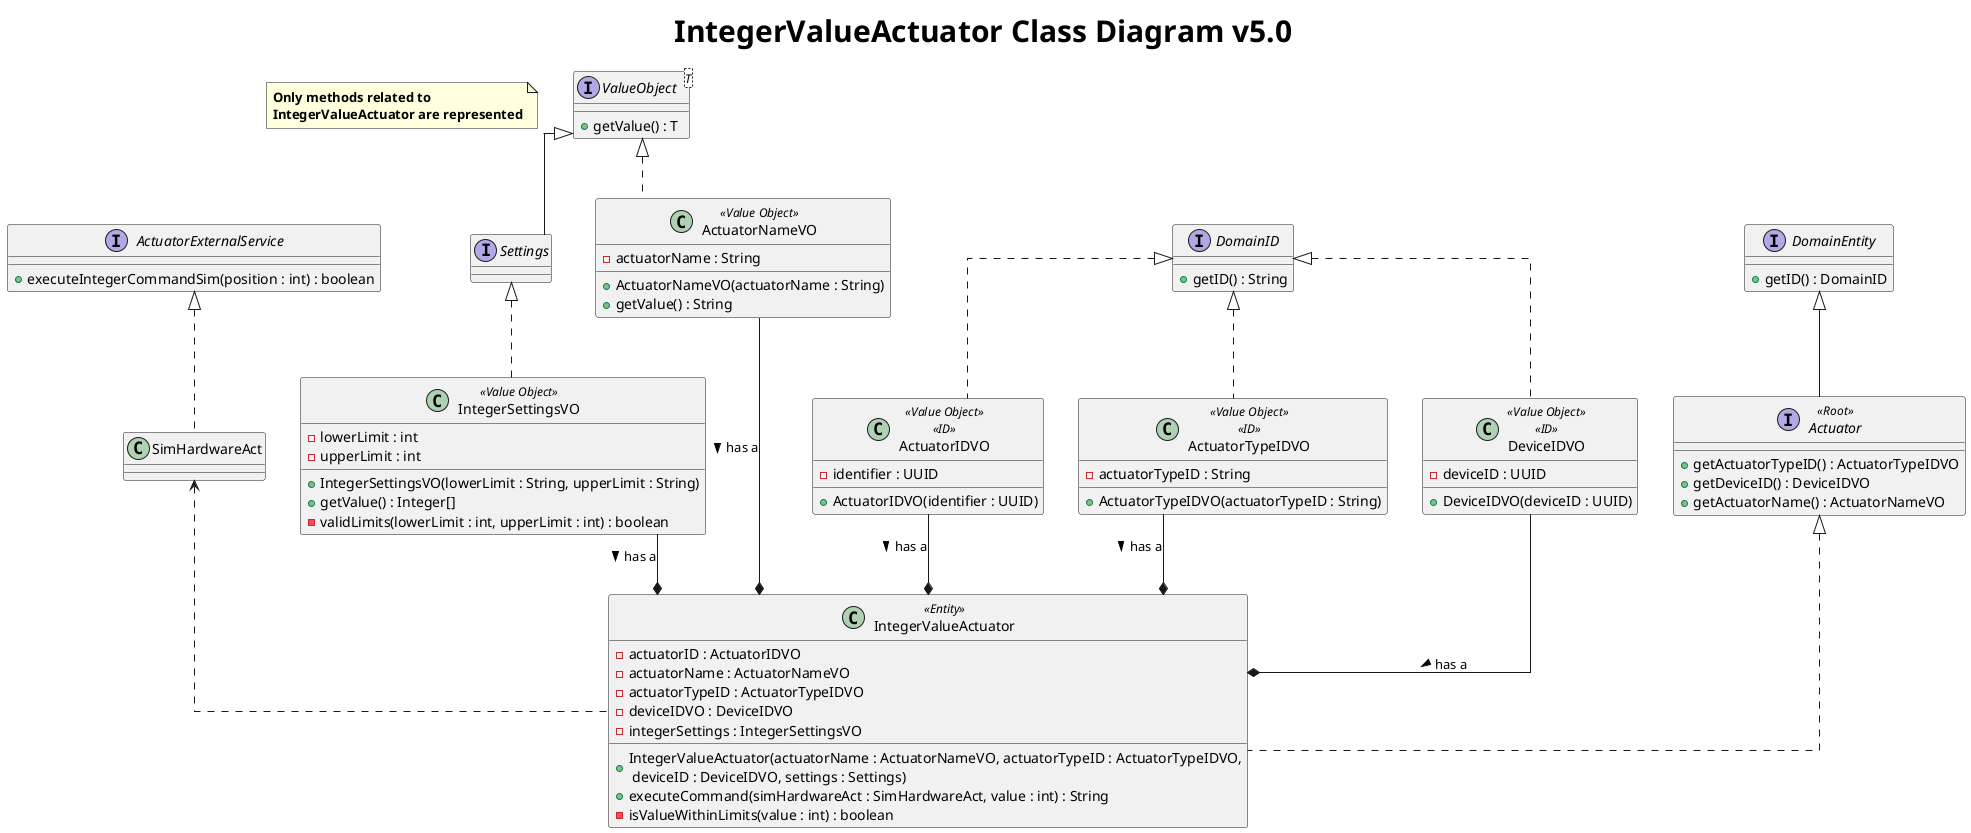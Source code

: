 @startuml
title <size: 30> IntegerValueActuator Class Diagram v5.0

note "<b>Only methods related to\n<b>IntegerValueActuator are represented" as 1

skinparam linetype ortho

interface Actuator <<Root>>{
    + getActuatorTypeID() : ActuatorTypeIDVO
    + getDeviceID() : DeviceIDVO
    + getActuatorName() : ActuatorNameVO
}

interface DomainEntity{
    + getID() : DomainID
}

interface DomainID{
    + getID() : String
}

interface ValueObject<T> {
    + getValue() : T
}

interface ActuatorExternalService{
    + executeIntegerCommandSim(position : int) : boolean
}

interface Settings{
}

class IntegerValueActuator <<Entity>>{
    - actuatorID : ActuatorIDVO
    - actuatorName : ActuatorNameVO
    - actuatorTypeID : ActuatorTypeIDVO
    - deviceIDVO : DeviceIDVO
    - integerSettings : IntegerSettingsVO

    + IntegerValueActuator(actuatorName : ActuatorNameVO, actuatorTypeID : ActuatorTypeIDVO,\n deviceID : DeviceIDVO, settings : Settings)
    + executeCommand(simHardwareAct : SimHardwareAct, value : int) : String
    - isValueWithinLimits(value : int) : boolean
}


class SimHardwareAct {
}

class ActuatorNameVO <<Value Object>>{
    - actuatorName : String
    + ActuatorNameVO(actuatorName : String)
    + getValue() : String
}

class ActuatorIDVO <<Value Object>><<ID>>{
    - identifier : UUID
    + ActuatorIDVO(identifier : UUID)
}

class ActuatorTypeIDVO <<Value Object>><<ID>>{
    - actuatorTypeID : String
    + ActuatorTypeIDVO(actuatorTypeID : String)
}

class DeviceIDVO <<Value Object>><<ID>>{
    - deviceID : UUID
    + DeviceIDVO(deviceID : UUID)
}

class IntegerSettingsVO <<Value Object>>{
    - lowerLimit : int
    - upperLimit : int

    + IntegerSettingsVO(lowerLimit : String, upperLimit : String)
    + getValue() : Integer[]
    - validLimits(lowerLimit : int, upperLimit : int) : boolean
}


DomainEntity <|-- Actuator
Actuator <|.. IntegerValueActuator
SimHardwareAct <.. IntegerValueActuator
ActuatorExternalService <|.. SimHardwareAct
ActuatorNameVO --* IntegerValueActuator : has a >
ActuatorIDVO --* IntegerValueActuator : has a >
ActuatorTypeIDVO --* IntegerValueActuator : has a >
DeviceIDVO --* IntegerValueActuator : has a >
IntegerSettingsVO --* IntegerValueActuator : has a >
ValueObject <|.. ActuatorNameVO
Settings <|.. IntegerSettingsVO
ValueObject <|-- Settings
DomainID <|.. ActuatorIDVO
DomainID <|.. ActuatorTypeIDVO
DomainID <|.. DeviceIDVO
@enduml